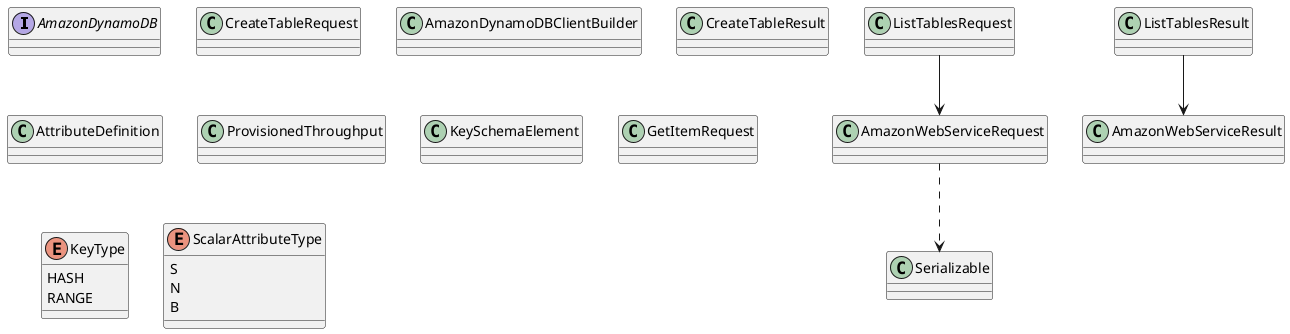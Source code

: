 @startuml

interface AmazonDynamoDB
class CreateTableRequest
class AmazonDynamoDBClientBuilder
class CreateTableResult

class AttributeDefinition
class ProvisionedThroughput
class KeySchemaElement

class ListTablesRequest
class ListTablesResult

class GetItemRequest

ListTablesRequest --> AmazonWebServiceRequest
AmazonWebServiceRequest ..> Serializable

ListTablesResult --> AmazonWebServiceResult

enum KeyType {
 HASH
 RANGE
}

enum ScalarAttributeType {
 S
 N
 B
}

@enduml
